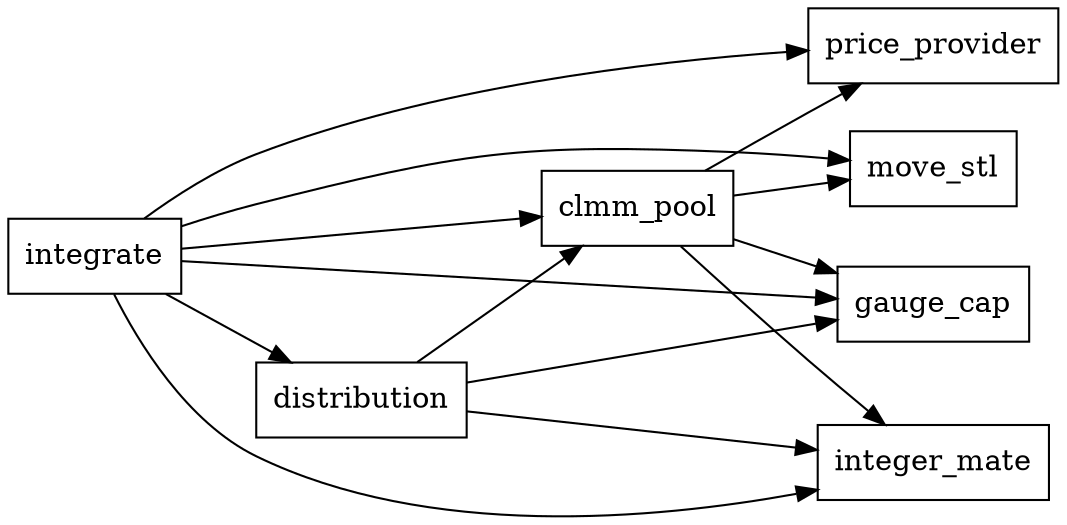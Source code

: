 digraph Dependencies {
    rankdir=LR;
    node [shape=box];

    // Nodes with no incoming dependencies
    "integrate";

    // Dependency relationships:
    "clmm_pool"    -> "price_provider"
    "integrate"    -> "price_provider"

    "distribution" -> "clmm_pool";
    "integrate"    -> "clmm_pool";
    "integrate"    -> "distribution";

    "clmm_pool"    -> "move_stl";
    "integrate"    -> "move_stl";

    "clmm_pool"    -> "integer_mate";
    "integrate"    -> "integer_mate";
    "distribution"  -> "integer_mate";

    "clmm_pool"    -> "gauge_cap";
    "distribution" -> "gauge_cap";
    "integrate"    -> "gauge_cap";
}